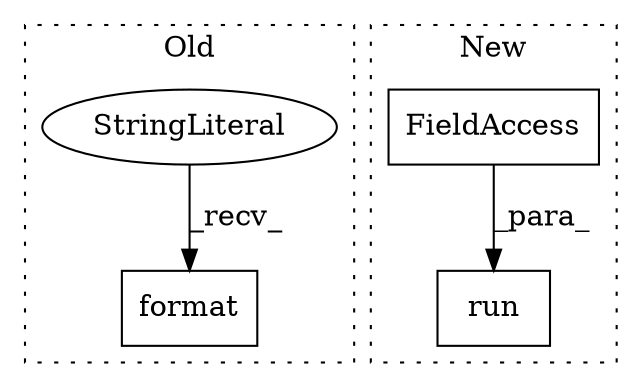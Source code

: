 digraph G {
subgraph cluster0 {
1 [label="format" a="32" s="2474,2538" l="7,1" shape="box"];
3 [label="StringLiteral" a="45" s="2390" l="83" shape="ellipse"];
label = "Old";
style="dotted";
}
subgraph cluster1 {
2 [label="run" a="32" s="1939,1952" l="4,1" shape="box"];
4 [label="FieldAccess" a="22" s="1943" l="7" shape="box"];
label = "New";
style="dotted";
}
3 -> 1 [label="_recv_"];
4 -> 2 [label="_para_"];
}